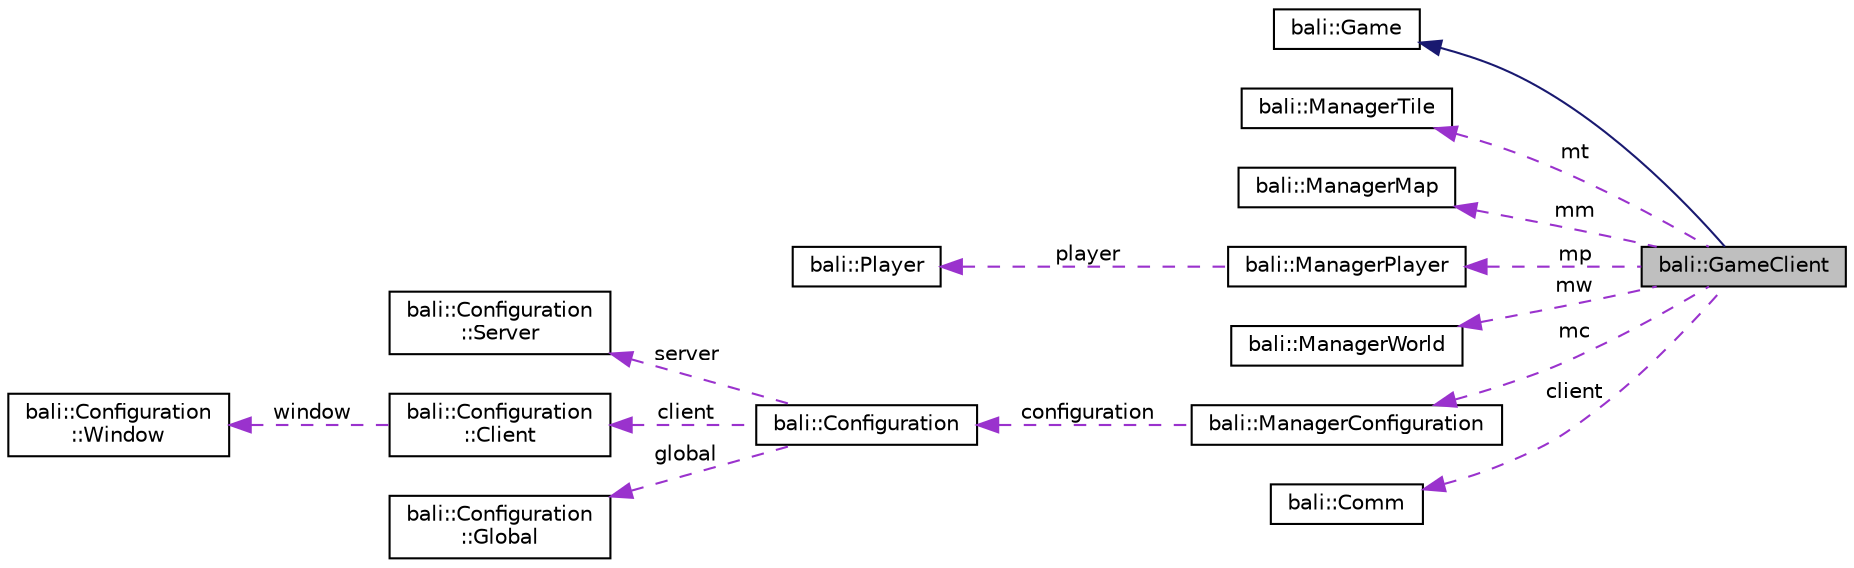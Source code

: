 digraph "bali::GameClient"
{
  edge [fontname="Helvetica",fontsize="10",labelfontname="Helvetica",labelfontsize="10"];
  node [fontname="Helvetica",fontsize="10",shape=record];
  rankdir="LR";
  Node1 [label="bali::GameClient",height=0.2,width=0.4,color="black", fillcolor="grey75", style="filled" fontcolor="black"];
  Node2 -> Node1 [dir="back",color="midnightblue",fontsize="10",style="solid",fontname="Helvetica"];
  Node2 [label="bali::Game",height=0.2,width=0.4,color="black", fillcolor="white", style="filled",URL="$classbali_1_1_game.html"];
  Node3 -> Node1 [dir="back",color="darkorchid3",fontsize="10",style="dashed",label=" mt" ,fontname="Helvetica"];
  Node3 [label="bali::ManagerTile",height=0.2,width=0.4,color="black", fillcolor="white", style="filled",URL="$classbali_1_1_manager_tile.html"];
  Node4 -> Node1 [dir="back",color="darkorchid3",fontsize="10",style="dashed",label=" mm" ,fontname="Helvetica"];
  Node4 [label="bali::ManagerMap",height=0.2,width=0.4,color="black", fillcolor="white", style="filled",URL="$classbali_1_1_manager_map.html"];
  Node5 -> Node1 [dir="back",color="darkorchid3",fontsize="10",style="dashed",label=" mp" ,fontname="Helvetica"];
  Node5 [label="bali::ManagerPlayer",height=0.2,width=0.4,color="black", fillcolor="white", style="filled",URL="$classbali_1_1_manager_player.html"];
  Node6 -> Node5 [dir="back",color="darkorchid3",fontsize="10",style="dashed",label=" player" ,fontname="Helvetica"];
  Node6 [label="bali::Player",height=0.2,width=0.4,color="black", fillcolor="white", style="filled",URL="$classbali_1_1_player.html"];
  Node7 -> Node1 [dir="back",color="darkorchid3",fontsize="10",style="dashed",label=" mw" ,fontname="Helvetica"];
  Node7 [label="bali::ManagerWorld",height=0.2,width=0.4,color="black", fillcolor="white", style="filled",URL="$classbali_1_1_manager_world.html"];
  Node8 -> Node1 [dir="back",color="darkorchid3",fontsize="10",style="dashed",label=" mc" ,fontname="Helvetica"];
  Node8 [label="bali::ManagerConfiguration",height=0.2,width=0.4,color="black", fillcolor="white", style="filled",URL="$classbali_1_1_manager_configuration.html"];
  Node9 -> Node8 [dir="back",color="darkorchid3",fontsize="10",style="dashed",label=" configuration" ,fontname="Helvetica"];
  Node9 [label="bali::Configuration",height=0.2,width=0.4,color="black", fillcolor="white", style="filled",URL="$classbali_1_1_configuration.html"];
  Node10 -> Node9 [dir="back",color="darkorchid3",fontsize="10",style="dashed",label=" server" ,fontname="Helvetica"];
  Node10 [label="bali::Configuration\l::Server",height=0.2,width=0.4,color="black", fillcolor="white", style="filled",URL="$structbali_1_1_configuration_1_1_server.html"];
  Node11 -> Node9 [dir="back",color="darkorchid3",fontsize="10",style="dashed",label=" client" ,fontname="Helvetica"];
  Node11 [label="bali::Configuration\l::Client",height=0.2,width=0.4,color="black", fillcolor="white", style="filled",URL="$structbali_1_1_configuration_1_1_client.html"];
  Node12 -> Node11 [dir="back",color="darkorchid3",fontsize="10",style="dashed",label=" window" ,fontname="Helvetica"];
  Node12 [label="bali::Configuration\l::Window",height=0.2,width=0.4,color="black", fillcolor="white", style="filled",URL="$structbali_1_1_configuration_1_1_window.html"];
  Node13 -> Node9 [dir="back",color="darkorchid3",fontsize="10",style="dashed",label=" global" ,fontname="Helvetica"];
  Node13 [label="bali::Configuration\l::Global",height=0.2,width=0.4,color="black", fillcolor="white", style="filled",URL="$structbali_1_1_configuration_1_1_global.html"];
  Node14 -> Node1 [dir="back",color="darkorchid3",fontsize="10",style="dashed",label=" client" ,fontname="Helvetica"];
  Node14 [label="bali::Comm",height=0.2,width=0.4,color="black", fillcolor="white", style="filled",URL="$classbali_1_1_comm.html"];
}
